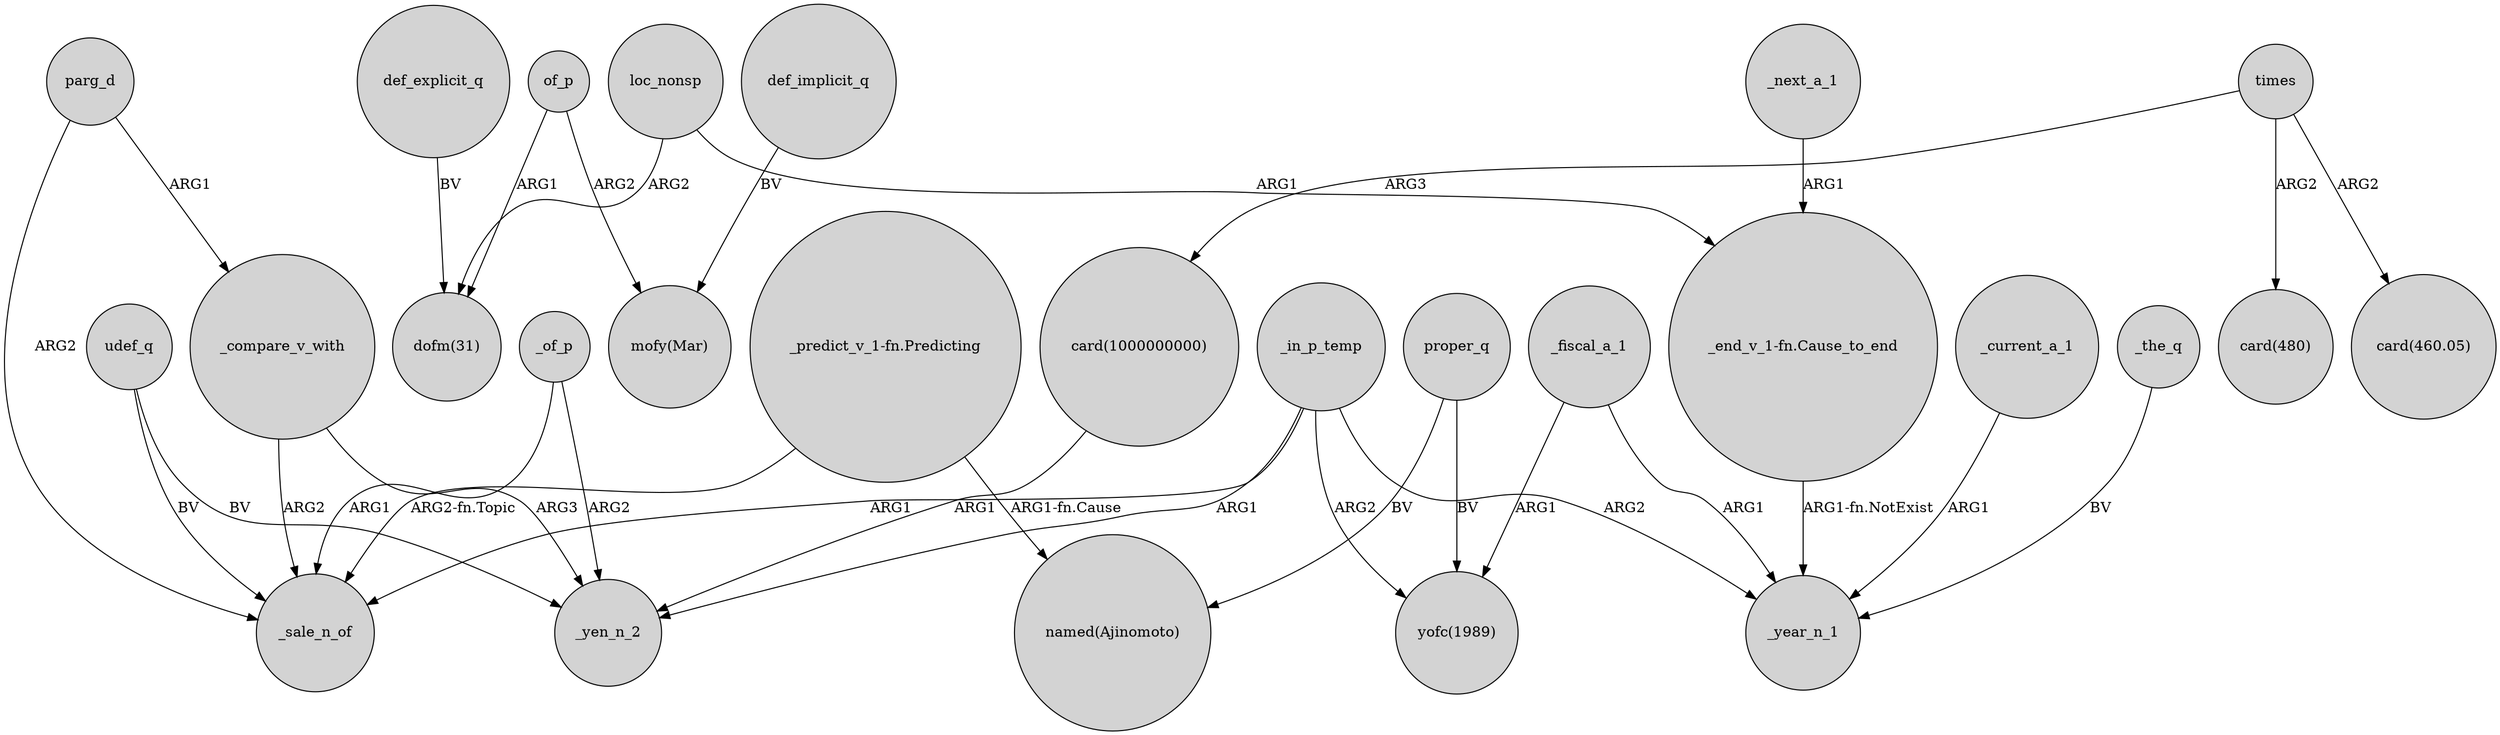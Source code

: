 digraph {
	node [shape=circle style=filled]
	_of_p -> _yen_n_2 [label=ARG2]
	_in_p_temp -> "yofc(1989)" [label=ARG2]
	udef_q -> _yen_n_2 [label=BV]
	"card(1000000000)" -> _yen_n_2 [label=ARG1]
	_compare_v_with -> _sale_n_of [label=ARG2]
	proper_q -> "named(Ajinomoto)" [label=BV]
	_current_a_1 -> _year_n_1 [label=ARG1]
	parg_d -> _compare_v_with [label=ARG1]
	loc_nonsp -> "dofm(31)" [label=ARG2]
	def_explicit_q -> "dofm(31)" [label=BV]
	_in_p_temp -> _sale_n_of [label=ARG1]
	times -> "card(480)" [label=ARG2]
	def_implicit_q -> "mofy(Mar)" [label=BV]
	of_p -> "dofm(31)" [label=ARG1]
	proper_q -> "yofc(1989)" [label=BV]
	times -> "card(1000000000)" [label=ARG3]
	"_predict_v_1-fn.Predicting" -> _sale_n_of [label="ARG2-fn.Topic"]
	_of_p -> _sale_n_of [label=ARG1]
	_in_p_temp -> _year_n_1 [label=ARG2]
	_in_p_temp -> _yen_n_2 [label=ARG1]
	"_predict_v_1-fn.Predicting" -> "named(Ajinomoto)" [label="ARG1-fn.Cause"]
	parg_d -> _sale_n_of [label=ARG2]
	_fiscal_a_1 -> "yofc(1989)" [label=ARG1]
	times -> "card(460.05)" [label=ARG2]
	loc_nonsp -> "_end_v_1-fn.Cause_to_end" [label=ARG1]
	_the_q -> _year_n_1 [label=BV]
	udef_q -> _sale_n_of [label=BV]
	of_p -> "mofy(Mar)" [label=ARG2]
	_next_a_1 -> "_end_v_1-fn.Cause_to_end" [label=ARG1]
	_fiscal_a_1 -> _year_n_1 [label=ARG1]
	_compare_v_with -> _yen_n_2 [label=ARG3]
	"_end_v_1-fn.Cause_to_end" -> _year_n_1 [label="ARG1-fn.NotExist"]
}
